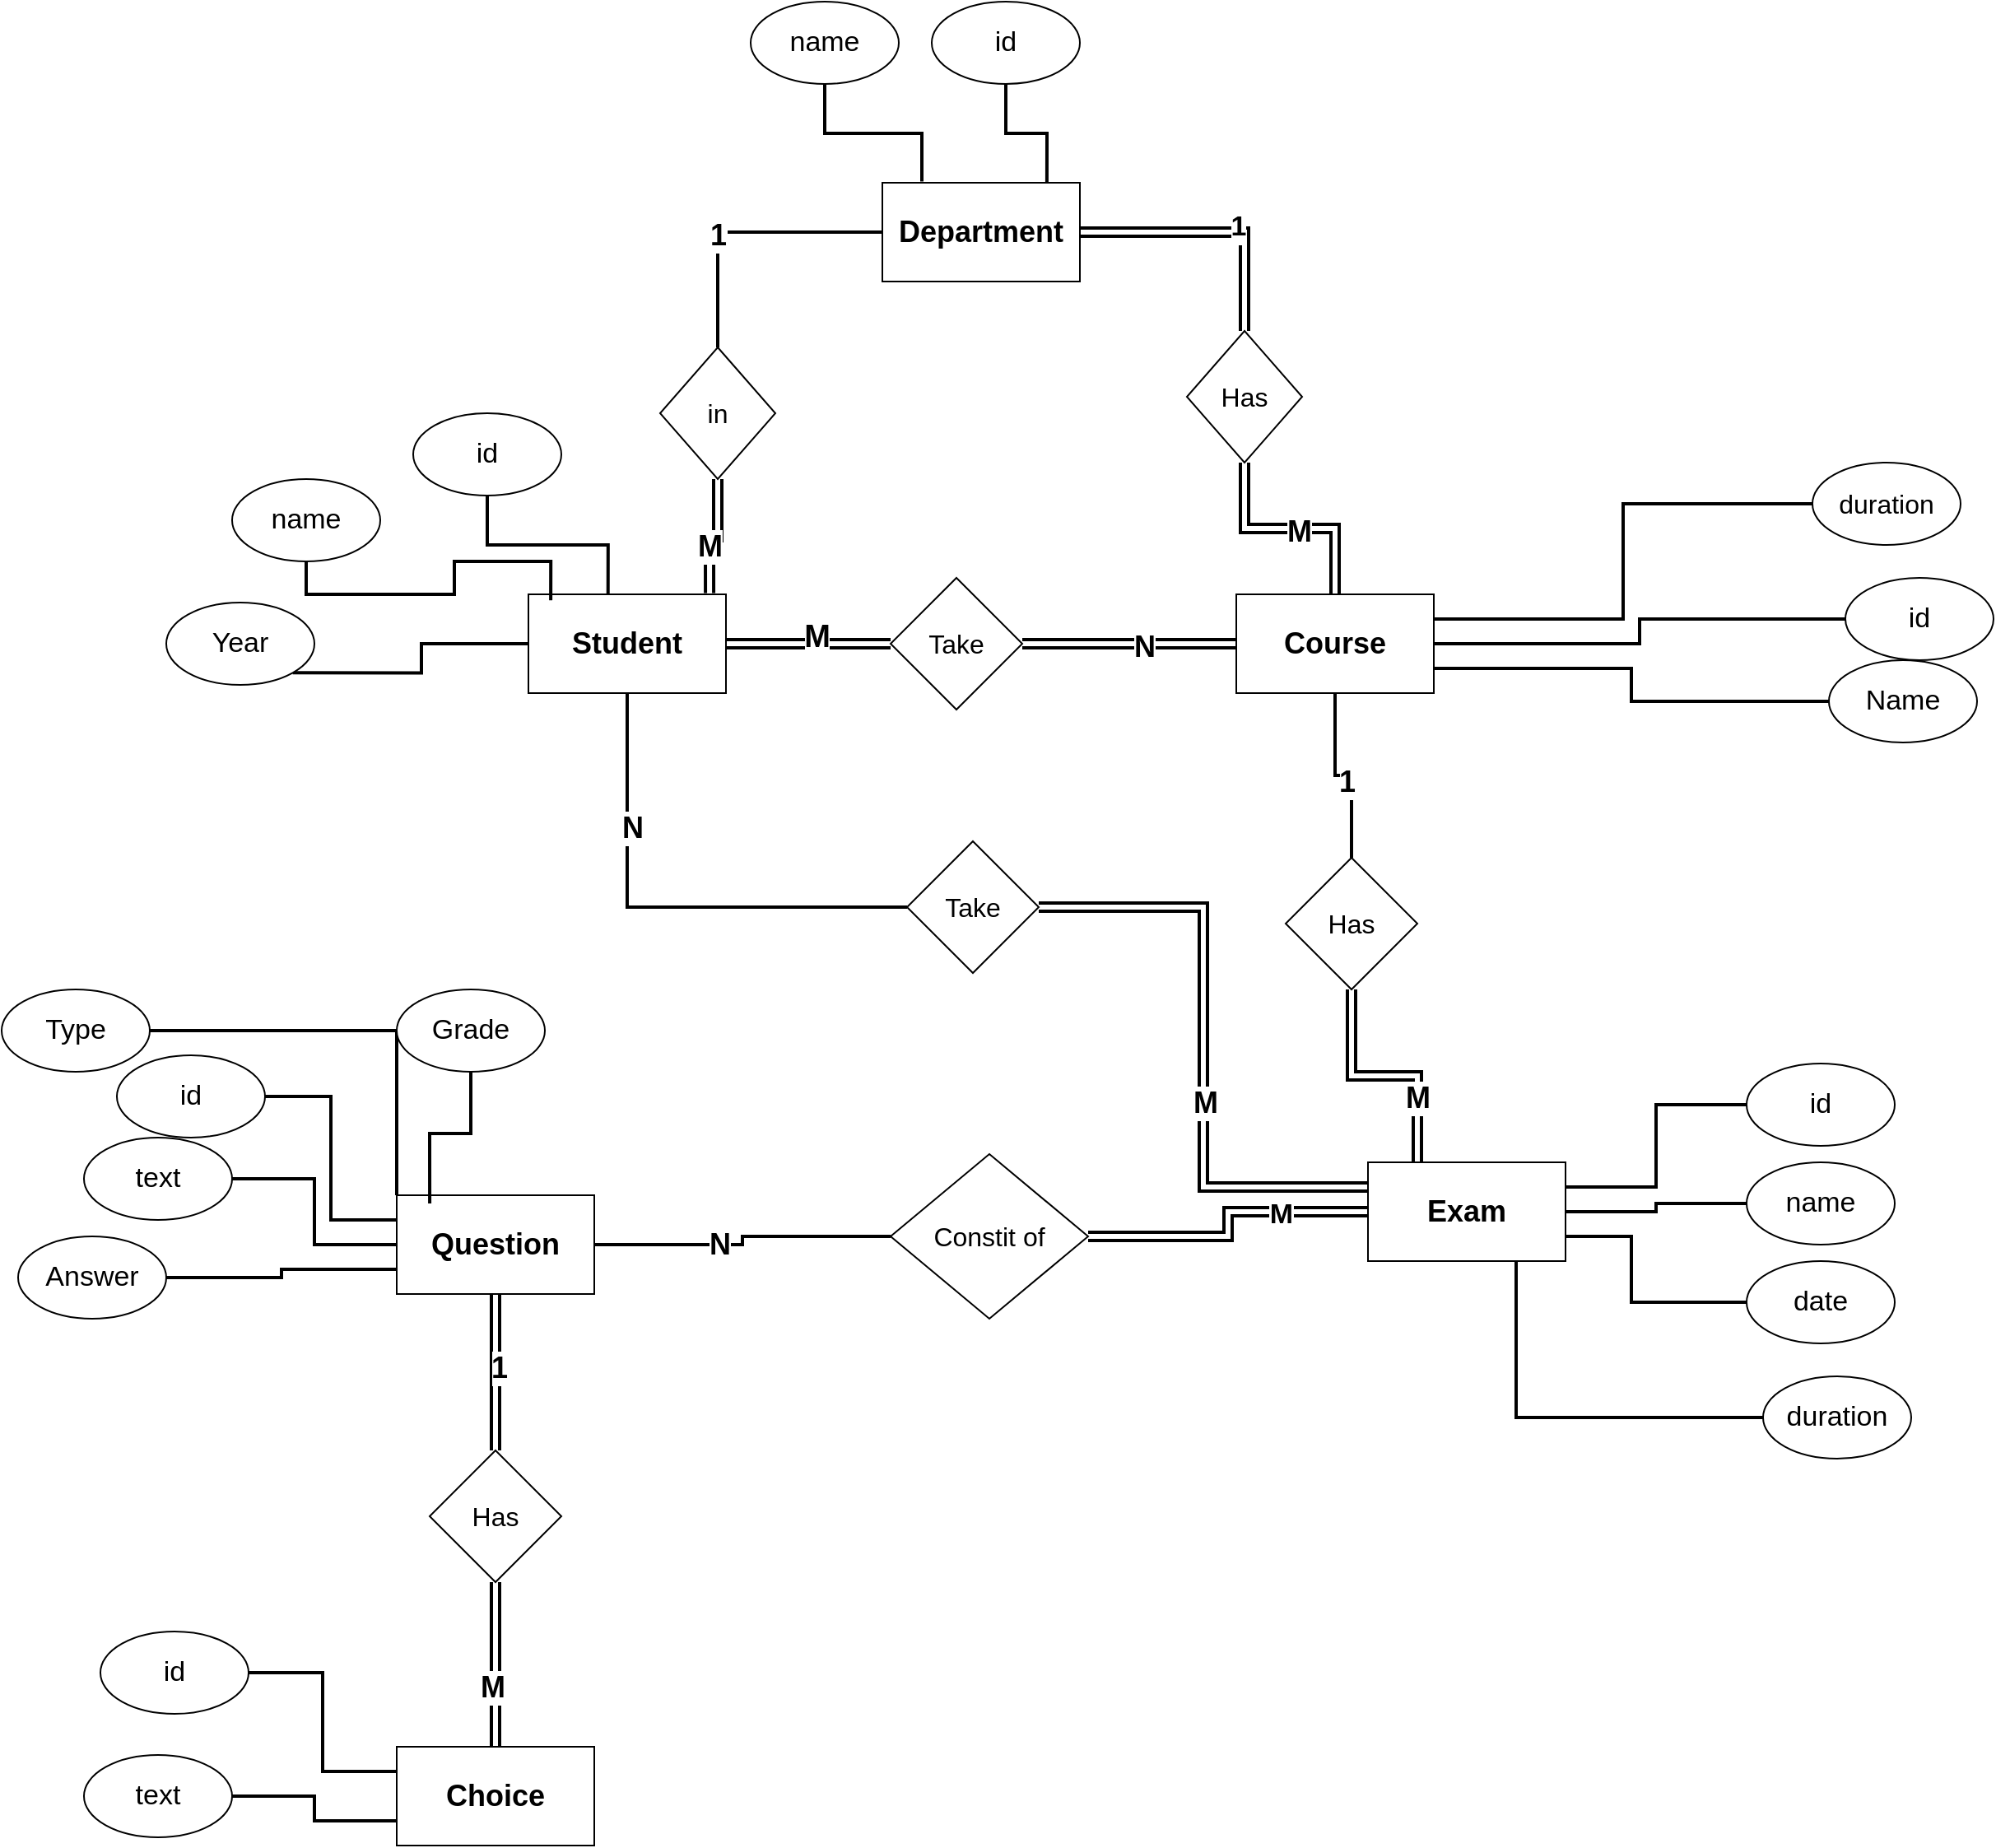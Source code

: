<mxfile version="26.0.16">
  <diagram name="Page-1" id="LDKgzouP7zjwD_X8Dtus">
    <mxGraphModel dx="2433" dy="1998" grid="1" gridSize="10" guides="1" tooltips="1" connect="1" arrows="1" fold="1" page="1" pageScale="1" pageWidth="850" pageHeight="1100" math="0" shadow="0">
      <root>
        <mxCell id="0" />
        <mxCell id="1" parent="0" />
        <mxCell id="oQfhdhh2bDpDLfZhzVHw-1" value="&lt;font style=&quot;font-size: 18px;&quot;&gt;&lt;b&gt;Student&lt;/b&gt;&lt;/font&gt;" style="rounded=0;whiteSpace=wrap;html=1;" vertex="1" parent="1">
          <mxGeometry x="90" y="50" width="120" height="60" as="geometry" />
        </mxCell>
        <mxCell id="oQfhdhh2bDpDLfZhzVHw-2" value="&lt;b&gt;&lt;font style=&quot;font-size: 18px;&quot;&gt;Course&lt;/font&gt;&lt;/b&gt;" style="rounded=0;whiteSpace=wrap;html=1;" vertex="1" parent="1">
          <mxGeometry x="520" y="50" width="120" height="60" as="geometry" />
        </mxCell>
        <mxCell id="oQfhdhh2bDpDLfZhzVHw-4" value="&lt;font style=&quot;font-size: 17px;&quot;&gt;name&lt;/font&gt;" style="ellipse;whiteSpace=wrap;html=1;" vertex="1" parent="1">
          <mxGeometry x="-90" y="-20" width="90" height="50" as="geometry" />
        </mxCell>
        <mxCell id="oQfhdhh2bDpDLfZhzVHw-7" value="&lt;font style=&quot;font-size: 17px;&quot;&gt;id&lt;/font&gt;" style="ellipse;whiteSpace=wrap;html=1;" vertex="1" parent="1">
          <mxGeometry x="20" y="-60" width="90" height="50" as="geometry" />
        </mxCell>
        <mxCell id="oQfhdhh2bDpDLfZhzVHw-8" style="edgeStyle=orthogonalEdgeStyle;rounded=0;orthogonalLoop=1;jettySize=auto;html=1;exitX=0.5;exitY=1;exitDx=0;exitDy=0;entryX=0.403;entryY=0;entryDx=0;entryDy=0;entryPerimeter=0;endArrow=none;startFill=0;strokeWidth=2;" edge="1" parent="1" source="oQfhdhh2bDpDLfZhzVHw-7" target="oQfhdhh2bDpDLfZhzVHw-1">
          <mxGeometry relative="1" as="geometry" />
        </mxCell>
        <mxCell id="oQfhdhh2bDpDLfZhzVHw-11" style="edgeStyle=orthogonalEdgeStyle;rounded=0;orthogonalLoop=1;jettySize=auto;html=1;exitX=0.5;exitY=1;exitDx=0;exitDy=0;entryX=0.113;entryY=0.06;entryDx=0;entryDy=0;entryPerimeter=0;endArrow=none;startFill=0;strokeWidth=2;" edge="1" parent="1" source="oQfhdhh2bDpDLfZhzVHw-4" target="oQfhdhh2bDpDLfZhzVHw-1">
          <mxGeometry relative="1" as="geometry" />
        </mxCell>
        <mxCell id="oQfhdhh2bDpDLfZhzVHw-13" style="edgeStyle=orthogonalEdgeStyle;rounded=0;orthogonalLoop=1;jettySize=auto;html=1;exitX=1;exitY=1;exitDx=0;exitDy=0;entryX=0;entryY=0.5;entryDx=0;entryDy=0;endArrow=none;startFill=0;strokeWidth=2;" edge="1" parent="1" source="oQfhdhh2bDpDLfZhzVHw-12" target="oQfhdhh2bDpDLfZhzVHw-1">
          <mxGeometry relative="1" as="geometry" />
        </mxCell>
        <mxCell id="oQfhdhh2bDpDLfZhzVHw-12" value="&lt;font style=&quot;font-size: 17px;&quot;&gt;Year&lt;/font&gt;" style="ellipse;whiteSpace=wrap;html=1;" vertex="1" parent="1">
          <mxGeometry x="-130" y="55" width="90" height="50" as="geometry" />
        </mxCell>
        <mxCell id="oQfhdhh2bDpDLfZhzVHw-71" style="edgeStyle=orthogonalEdgeStyle;rounded=0;orthogonalLoop=1;jettySize=auto;html=1;exitX=0;exitY=0.5;exitDx=0;exitDy=0;entryX=1;entryY=0.5;entryDx=0;entryDy=0;endArrow=none;startFill=0;strokeWidth=2;" edge="1" parent="1" source="oQfhdhh2bDpDLfZhzVHw-15" target="oQfhdhh2bDpDLfZhzVHw-2">
          <mxGeometry relative="1" as="geometry" />
        </mxCell>
        <mxCell id="oQfhdhh2bDpDLfZhzVHw-15" value="&lt;font style=&quot;font-size: 17px;&quot;&gt;id&lt;/font&gt;" style="ellipse;whiteSpace=wrap;html=1;" vertex="1" parent="1">
          <mxGeometry x="890" y="40" width="90" height="50" as="geometry" />
        </mxCell>
        <mxCell id="oQfhdhh2bDpDLfZhzVHw-72" style="edgeStyle=orthogonalEdgeStyle;rounded=0;orthogonalLoop=1;jettySize=auto;html=1;exitX=0;exitY=0.5;exitDx=0;exitDy=0;entryX=1;entryY=0.75;entryDx=0;entryDy=0;endArrow=none;startFill=0;strokeWidth=2;" edge="1" parent="1" source="oQfhdhh2bDpDLfZhzVHw-17" target="oQfhdhh2bDpDLfZhzVHw-2">
          <mxGeometry relative="1" as="geometry" />
        </mxCell>
        <mxCell id="oQfhdhh2bDpDLfZhzVHw-17" value="&lt;font style=&quot;font-size: 17px;&quot;&gt;Name&lt;/font&gt;" style="ellipse;whiteSpace=wrap;html=1;" vertex="1" parent="1">
          <mxGeometry x="880" y="90" width="90" height="50" as="geometry" />
        </mxCell>
        <mxCell id="oQfhdhh2bDpDLfZhzVHw-70" style="edgeStyle=orthogonalEdgeStyle;rounded=0;orthogonalLoop=1;jettySize=auto;html=1;exitX=0;exitY=0.5;exitDx=0;exitDy=0;entryX=1;entryY=0.25;entryDx=0;entryDy=0;endArrow=none;startFill=0;strokeWidth=2;" edge="1" parent="1" source="oQfhdhh2bDpDLfZhzVHw-19" target="oQfhdhh2bDpDLfZhzVHw-2">
          <mxGeometry relative="1" as="geometry" />
        </mxCell>
        <mxCell id="oQfhdhh2bDpDLfZhzVHw-19" value="&lt;font style=&quot;font-size: 16px;&quot;&gt;duration&lt;/font&gt;" style="ellipse;whiteSpace=wrap;html=1;" vertex="1" parent="1">
          <mxGeometry x="870" y="-30" width="90" height="50" as="geometry" />
        </mxCell>
        <mxCell id="oQfhdhh2bDpDLfZhzVHw-22" value="&lt;font style=&quot;font-size: 18px;&quot;&gt;&lt;b&gt;Department&lt;/b&gt;&lt;/font&gt;" style="rounded=0;whiteSpace=wrap;html=1;" vertex="1" parent="1">
          <mxGeometry x="305" y="-200" width="120" height="60" as="geometry" />
        </mxCell>
        <mxCell id="oQfhdhh2bDpDLfZhzVHw-23" value="&lt;font style=&quot;font-size: 17px;&quot;&gt;id&lt;/font&gt;" style="ellipse;whiteSpace=wrap;html=1;" vertex="1" parent="1">
          <mxGeometry x="335" y="-310" width="90" height="50" as="geometry" />
        </mxCell>
        <mxCell id="oQfhdhh2bDpDLfZhzVHw-24" value="&lt;font style=&quot;font-size: 17px;&quot;&gt;name&lt;/font&gt;" style="ellipse;whiteSpace=wrap;html=1;" vertex="1" parent="1">
          <mxGeometry x="225" y="-310" width="90" height="50" as="geometry" />
        </mxCell>
        <mxCell id="oQfhdhh2bDpDLfZhzVHw-25" style="edgeStyle=orthogonalEdgeStyle;rounded=0;orthogonalLoop=1;jettySize=auto;html=1;exitX=0.5;exitY=1;exitDx=0;exitDy=0;entryX=0.833;entryY=0;entryDx=0;entryDy=0;entryPerimeter=0;endArrow=none;startFill=0;strokeWidth=2;" edge="1" parent="1" source="oQfhdhh2bDpDLfZhzVHw-23" target="oQfhdhh2bDpDLfZhzVHw-22">
          <mxGeometry relative="1" as="geometry" />
        </mxCell>
        <mxCell id="oQfhdhh2bDpDLfZhzVHw-26" style="edgeStyle=orthogonalEdgeStyle;rounded=0;orthogonalLoop=1;jettySize=auto;html=1;exitX=0.5;exitY=1;exitDx=0;exitDy=0;entryX=0.2;entryY=-0.013;entryDx=0;entryDy=0;entryPerimeter=0;strokeWidth=2;endArrow=none;startFill=0;" edge="1" parent="1" source="oQfhdhh2bDpDLfZhzVHw-24" target="oQfhdhh2bDpDLfZhzVHw-22">
          <mxGeometry relative="1" as="geometry" />
        </mxCell>
        <mxCell id="oQfhdhh2bDpDLfZhzVHw-29" style="edgeStyle=orthogonalEdgeStyle;rounded=0;orthogonalLoop=1;jettySize=auto;html=1;exitX=0.5;exitY=0;exitDx=0;exitDy=0;entryX=0;entryY=0.5;entryDx=0;entryDy=0;endArrow=none;startFill=0;strokeWidth=2;" edge="1" parent="1" source="oQfhdhh2bDpDLfZhzVHw-27" target="oQfhdhh2bDpDLfZhzVHw-22">
          <mxGeometry relative="1" as="geometry" />
        </mxCell>
        <mxCell id="oQfhdhh2bDpDLfZhzVHw-94" value="1" style="edgeLabel;html=1;align=center;verticalAlign=middle;resizable=0;points=[];fontSize=18;fontStyle=1" vertex="1" connectable="0" parent="oQfhdhh2bDpDLfZhzVHw-29">
          <mxGeometry x="-0.203" relative="1" as="geometry">
            <mxPoint y="-1" as="offset" />
          </mxGeometry>
        </mxCell>
        <mxCell id="oQfhdhh2bDpDLfZhzVHw-27" value="&lt;font style=&quot;font-size: 16px;&quot;&gt;in&lt;/font&gt;" style="rhombus;whiteSpace=wrap;html=1;" vertex="1" parent="1">
          <mxGeometry x="170" y="-100" width="70" height="80" as="geometry" />
        </mxCell>
        <mxCell id="oQfhdhh2bDpDLfZhzVHw-31" style="edgeStyle=orthogonalEdgeStyle;rounded=0;orthogonalLoop=1;jettySize=auto;html=1;exitX=0;exitY=0.5;exitDx=0;exitDy=0;entryX=1;entryY=0.5;entryDx=0;entryDy=0;shape=link;strokeWidth=2;" edge="1" parent="1" source="oQfhdhh2bDpDLfZhzVHw-30" target="oQfhdhh2bDpDLfZhzVHw-1">
          <mxGeometry relative="1" as="geometry" />
        </mxCell>
        <mxCell id="oQfhdhh2bDpDLfZhzVHw-37" value="M" style="edgeLabel;html=1;align=center;verticalAlign=middle;resizable=0;points=[];fontSize=19;fontStyle=1" vertex="1" connectable="0" parent="oQfhdhh2bDpDLfZhzVHw-31">
          <mxGeometry x="-0.1" y="-4" relative="1" as="geometry">
            <mxPoint as="offset" />
          </mxGeometry>
        </mxCell>
        <mxCell id="oQfhdhh2bDpDLfZhzVHw-32" style="edgeStyle=orthogonalEdgeStyle;rounded=0;orthogonalLoop=1;jettySize=auto;html=1;exitX=1;exitY=0.5;exitDx=0;exitDy=0;shape=link;strokeWidth=2;" edge="1" parent="1" source="oQfhdhh2bDpDLfZhzVHw-30" target="oQfhdhh2bDpDLfZhzVHw-2">
          <mxGeometry relative="1" as="geometry">
            <Array as="points">
              <mxPoint x="460" y="80" />
              <mxPoint x="460" y="80" />
            </Array>
          </mxGeometry>
        </mxCell>
        <mxCell id="oQfhdhh2bDpDLfZhzVHw-95" value="N" style="edgeLabel;html=1;align=center;verticalAlign=middle;resizable=0;points=[];fontSize=18;fontStyle=1" vertex="1" connectable="0" parent="oQfhdhh2bDpDLfZhzVHw-32">
          <mxGeometry x="0.128" y="-2" relative="1" as="geometry">
            <mxPoint as="offset" />
          </mxGeometry>
        </mxCell>
        <mxCell id="oQfhdhh2bDpDLfZhzVHw-30" value="&lt;font style=&quot;font-size: 16px;&quot;&gt;Take&lt;/font&gt;" style="rhombus;whiteSpace=wrap;html=1;" vertex="1" parent="1">
          <mxGeometry x="310" y="40" width="80" height="80" as="geometry" />
        </mxCell>
        <mxCell id="oQfhdhh2bDpDLfZhzVHw-33" style="edgeStyle=orthogonalEdgeStyle;rounded=0;orthogonalLoop=1;jettySize=auto;html=1;exitX=0.5;exitY=1;exitDx=0;exitDy=0;entryX=0.917;entryY=-0.013;entryDx=0;entryDy=0;entryPerimeter=0;shape=link;strokeWidth=2;" edge="1" parent="1" source="oQfhdhh2bDpDLfZhzVHw-27" target="oQfhdhh2bDpDLfZhzVHw-1">
          <mxGeometry relative="1" as="geometry" />
        </mxCell>
        <mxCell id="oQfhdhh2bDpDLfZhzVHw-93" value="&lt;font style=&quot;font-size: 18px;&quot;&gt;M&lt;/font&gt;" style="edgeLabel;html=1;align=center;verticalAlign=middle;resizable=0;points=[];fontStyle=1" vertex="1" connectable="0" parent="oQfhdhh2bDpDLfZhzVHw-33">
          <mxGeometry x="0.243" relative="1" as="geometry">
            <mxPoint as="offset" />
          </mxGeometry>
        </mxCell>
        <mxCell id="oQfhdhh2bDpDLfZhzVHw-91" style="edgeStyle=orthogonalEdgeStyle;rounded=0;orthogonalLoop=1;jettySize=auto;html=1;exitX=0;exitY=0.5;exitDx=0;exitDy=0;entryX=1;entryY=0.5;entryDx=0;entryDy=0;strokeWidth=2;endArrow=none;startFill=0;shape=link;" edge="1" parent="1" source="oQfhdhh2bDpDLfZhzVHw-43" target="oQfhdhh2bDpDLfZhzVHw-90">
          <mxGeometry relative="1" as="geometry" />
        </mxCell>
        <mxCell id="oQfhdhh2bDpDLfZhzVHw-98" value="M" style="edgeLabel;html=1;align=center;verticalAlign=middle;resizable=0;points=[];fontSize=17;fontStyle=1" vertex="1" connectable="0" parent="oQfhdhh2bDpDLfZhzVHw-91">
          <mxGeometry x="-0.427" y="2" relative="1" as="geometry">
            <mxPoint as="offset" />
          </mxGeometry>
        </mxCell>
        <mxCell id="oQfhdhh2bDpDLfZhzVHw-43" value="&lt;b&gt;&lt;font style=&quot;font-size: 18px;&quot;&gt;Exam&lt;/font&gt;&lt;/b&gt;" style="rounded=0;whiteSpace=wrap;html=1;" vertex="1" parent="1">
          <mxGeometry x="600" y="395" width="120" height="60" as="geometry" />
        </mxCell>
        <mxCell id="oQfhdhh2bDpDLfZhzVHw-46" style="edgeStyle=orthogonalEdgeStyle;rounded=0;orthogonalLoop=1;jettySize=auto;html=1;exitX=0;exitY=0.5;exitDx=0;exitDy=0;entryX=1;entryY=0.25;entryDx=0;entryDy=0;endArrow=none;startFill=0;strokeWidth=2;" edge="1" parent="1" source="oQfhdhh2bDpDLfZhzVHw-44" target="oQfhdhh2bDpDLfZhzVHw-43">
          <mxGeometry relative="1" as="geometry" />
        </mxCell>
        <mxCell id="oQfhdhh2bDpDLfZhzVHw-44" value="&lt;font style=&quot;font-size: 17px;&quot;&gt;id&lt;/font&gt;" style="ellipse;whiteSpace=wrap;html=1;" vertex="1" parent="1">
          <mxGeometry x="830" y="335" width="90" height="50" as="geometry" />
        </mxCell>
        <mxCell id="oQfhdhh2bDpDLfZhzVHw-47" style="edgeStyle=orthogonalEdgeStyle;rounded=0;orthogonalLoop=1;jettySize=auto;html=1;exitX=0;exitY=0.5;exitDx=0;exitDy=0;entryX=1;entryY=0.5;entryDx=0;entryDy=0;strokeWidth=2;endArrow=none;startFill=0;" edge="1" parent="1" source="oQfhdhh2bDpDLfZhzVHw-45" target="oQfhdhh2bDpDLfZhzVHw-43">
          <mxGeometry relative="1" as="geometry" />
        </mxCell>
        <mxCell id="oQfhdhh2bDpDLfZhzVHw-45" value="&lt;span style=&quot;font-size: 17px;&quot;&gt;name&lt;/span&gt;" style="ellipse;whiteSpace=wrap;html=1;" vertex="1" parent="1">
          <mxGeometry x="830" y="395" width="90" height="50" as="geometry" />
        </mxCell>
        <mxCell id="oQfhdhh2bDpDLfZhzVHw-48" value="&lt;font style=&quot;font-size: 17px;&quot;&gt;date&lt;/font&gt;" style="ellipse;whiteSpace=wrap;html=1;" vertex="1" parent="1">
          <mxGeometry x="830" y="455" width="90" height="50" as="geometry" />
        </mxCell>
        <mxCell id="oQfhdhh2bDpDLfZhzVHw-49" style="edgeStyle=orthogonalEdgeStyle;rounded=0;orthogonalLoop=1;jettySize=auto;html=1;exitX=0;exitY=0.5;exitDx=0;exitDy=0;entryX=1;entryY=0.75;entryDx=0;entryDy=0;strokeWidth=2;endArrow=none;startFill=0;" edge="1" parent="1" source="oQfhdhh2bDpDLfZhzVHw-48" target="oQfhdhh2bDpDLfZhzVHw-43">
          <mxGeometry relative="1" as="geometry">
            <Array as="points">
              <mxPoint x="760" y="480" />
              <mxPoint x="760" y="440" />
            </Array>
          </mxGeometry>
        </mxCell>
        <mxCell id="oQfhdhh2bDpDLfZhzVHw-51" style="edgeStyle=orthogonalEdgeStyle;rounded=0;orthogonalLoop=1;jettySize=auto;html=1;exitX=0;exitY=0.5;exitDx=0;exitDy=0;entryX=0.75;entryY=1;entryDx=0;entryDy=0;strokeWidth=2;endArrow=none;startFill=0;" edge="1" parent="1" source="oQfhdhh2bDpDLfZhzVHw-50" target="oQfhdhh2bDpDLfZhzVHw-43">
          <mxGeometry relative="1" as="geometry" />
        </mxCell>
        <mxCell id="oQfhdhh2bDpDLfZhzVHw-50" value="&lt;font style=&quot;font-size: 17px;&quot;&gt;duration&lt;/font&gt;" style="ellipse;whiteSpace=wrap;html=1;" vertex="1" parent="1">
          <mxGeometry x="840" y="525" width="90" height="50" as="geometry" />
        </mxCell>
        <mxCell id="oQfhdhh2bDpDLfZhzVHw-53" value="&lt;b&gt;&lt;font style=&quot;font-size: 18px;&quot;&gt;Question&lt;/font&gt;&lt;/b&gt;" style="rounded=0;whiteSpace=wrap;html=1;" vertex="1" parent="1">
          <mxGeometry x="10" y="415" width="120" height="60" as="geometry" />
        </mxCell>
        <mxCell id="oQfhdhh2bDpDLfZhzVHw-54" value="&lt;b&gt;&lt;font style=&quot;font-size: 18px;&quot;&gt;Choice&lt;/font&gt;&lt;/b&gt;" style="rounded=0;whiteSpace=wrap;html=1;" vertex="1" parent="1">
          <mxGeometry x="10" y="750" width="120" height="60" as="geometry" />
        </mxCell>
        <mxCell id="oQfhdhh2bDpDLfZhzVHw-59" style="edgeStyle=orthogonalEdgeStyle;rounded=0;orthogonalLoop=1;jettySize=auto;html=1;exitX=1;exitY=0.5;exitDx=0;exitDy=0;entryX=0;entryY=0.25;entryDx=0;entryDy=0;endArrow=none;startFill=0;strokeWidth=2;" edge="1" parent="1" source="oQfhdhh2bDpDLfZhzVHw-55" target="oQfhdhh2bDpDLfZhzVHw-53">
          <mxGeometry relative="1" as="geometry" />
        </mxCell>
        <mxCell id="oQfhdhh2bDpDLfZhzVHw-55" value="&lt;font style=&quot;font-size: 17px;&quot;&gt;id&lt;/font&gt;" style="ellipse;whiteSpace=wrap;html=1;" vertex="1" parent="1">
          <mxGeometry x="-160" y="330" width="90" height="50" as="geometry" />
        </mxCell>
        <mxCell id="oQfhdhh2bDpDLfZhzVHw-58" style="edgeStyle=orthogonalEdgeStyle;rounded=0;orthogonalLoop=1;jettySize=auto;html=1;exitX=1;exitY=0.5;exitDx=0;exitDy=0;entryX=0;entryY=0.5;entryDx=0;entryDy=0;endArrow=none;startFill=0;strokeWidth=2;" edge="1" parent="1" source="oQfhdhh2bDpDLfZhzVHw-57" target="oQfhdhh2bDpDLfZhzVHw-53">
          <mxGeometry relative="1" as="geometry" />
        </mxCell>
        <mxCell id="oQfhdhh2bDpDLfZhzVHw-57" value="&lt;font style=&quot;font-size: 17px;&quot;&gt;text&lt;/font&gt;" style="ellipse;whiteSpace=wrap;html=1;" vertex="1" parent="1">
          <mxGeometry x="-180" y="380" width="90" height="50" as="geometry" />
        </mxCell>
        <mxCell id="oQfhdhh2bDpDLfZhzVHw-65" style="edgeStyle=orthogonalEdgeStyle;rounded=0;orthogonalLoop=1;jettySize=auto;html=1;exitX=1;exitY=0.5;exitDx=0;exitDy=0;entryX=0;entryY=0.75;entryDx=0;entryDy=0;endArrow=none;startFill=0;strokeWidth=2;" edge="1" parent="1" source="oQfhdhh2bDpDLfZhzVHw-60" target="oQfhdhh2bDpDLfZhzVHw-53">
          <mxGeometry relative="1" as="geometry" />
        </mxCell>
        <mxCell id="oQfhdhh2bDpDLfZhzVHw-60" value="&lt;font style=&quot;font-size: 17px;&quot;&gt;Answer&lt;/font&gt;" style="ellipse;whiteSpace=wrap;html=1;" vertex="1" parent="1">
          <mxGeometry x="-220" y="440" width="90" height="50" as="geometry" />
        </mxCell>
        <mxCell id="oQfhdhh2bDpDLfZhzVHw-66" style="edgeStyle=orthogonalEdgeStyle;rounded=0;orthogonalLoop=1;jettySize=auto;html=1;exitX=1;exitY=0.5;exitDx=0;exitDy=0;entryX=0;entryY=0;entryDx=0;entryDy=0;endArrow=none;startFill=0;strokeWidth=2;" edge="1" parent="1" source="oQfhdhh2bDpDLfZhzVHw-61" target="oQfhdhh2bDpDLfZhzVHw-53">
          <mxGeometry relative="1" as="geometry" />
        </mxCell>
        <mxCell id="oQfhdhh2bDpDLfZhzVHw-61" value="&lt;font style=&quot;font-size: 17px;&quot;&gt;Type&lt;/font&gt;" style="ellipse;whiteSpace=wrap;html=1;" vertex="1" parent="1">
          <mxGeometry x="-230" y="290" width="90" height="50" as="geometry" />
        </mxCell>
        <mxCell id="oQfhdhh2bDpDLfZhzVHw-62" value="&lt;font style=&quot;font-size: 17px;&quot;&gt;Grade&lt;/font&gt;" style="ellipse;whiteSpace=wrap;html=1;" vertex="1" parent="1">
          <mxGeometry x="10" y="290" width="90" height="50" as="geometry" />
        </mxCell>
        <mxCell id="oQfhdhh2bDpDLfZhzVHw-67" style="edgeStyle=orthogonalEdgeStyle;rounded=0;orthogonalLoop=1;jettySize=auto;html=1;exitX=0.5;exitY=1;exitDx=0;exitDy=0;entryX=0.167;entryY=0.083;entryDx=0;entryDy=0;entryPerimeter=0;endArrow=none;startFill=0;strokeWidth=2;" edge="1" parent="1" source="oQfhdhh2bDpDLfZhzVHw-62" target="oQfhdhh2bDpDLfZhzVHw-53">
          <mxGeometry relative="1" as="geometry" />
        </mxCell>
        <mxCell id="oQfhdhh2bDpDLfZhzVHw-75" style="edgeStyle=orthogonalEdgeStyle;rounded=0;orthogonalLoop=1;jettySize=auto;html=1;exitX=0.5;exitY=1;exitDx=0;exitDy=0;entryX=0.5;entryY=0;entryDx=0;entryDy=0;endArrow=none;startFill=0;strokeWidth=2;shape=link;" edge="1" parent="1" source="oQfhdhh2bDpDLfZhzVHw-68" target="oQfhdhh2bDpDLfZhzVHw-2">
          <mxGeometry relative="1" as="geometry" />
        </mxCell>
        <mxCell id="oQfhdhh2bDpDLfZhzVHw-96" value="M" style="edgeLabel;html=1;align=center;verticalAlign=middle;resizable=0;points=[];fontSize=18;fontStyle=1" vertex="1" connectable="0" parent="oQfhdhh2bDpDLfZhzVHw-75">
          <mxGeometry x="0.075" y="-2" relative="1" as="geometry">
            <mxPoint as="offset" />
          </mxGeometry>
        </mxCell>
        <mxCell id="oQfhdhh2bDpDLfZhzVHw-76" style="edgeStyle=orthogonalEdgeStyle;rounded=0;orthogonalLoop=1;jettySize=auto;html=1;exitX=0.5;exitY=0;exitDx=0;exitDy=0;entryX=1;entryY=0.5;entryDx=0;entryDy=0;endArrow=none;startFill=0;strokeWidth=2;shape=link;" edge="1" parent="1" source="oQfhdhh2bDpDLfZhzVHw-68" target="oQfhdhh2bDpDLfZhzVHw-22">
          <mxGeometry relative="1" as="geometry" />
        </mxCell>
        <mxCell id="oQfhdhh2bDpDLfZhzVHw-97" value="1" style="edgeLabel;html=1;align=center;verticalAlign=middle;resizable=0;points=[];fontStyle=1;fontSize=17;" vertex="1" connectable="0" parent="oQfhdhh2bDpDLfZhzVHw-76">
          <mxGeometry x="-0.193" y="-3" relative="1" as="geometry">
            <mxPoint as="offset" />
          </mxGeometry>
        </mxCell>
        <mxCell id="oQfhdhh2bDpDLfZhzVHw-68" value="&lt;span style=&quot;font-size: 16px;&quot;&gt;Has&lt;/span&gt;" style="rhombus;whiteSpace=wrap;html=1;" vertex="1" parent="1">
          <mxGeometry x="490" y="-110" width="70" height="80" as="geometry" />
        </mxCell>
        <mxCell id="oQfhdhh2bDpDLfZhzVHw-79" style="edgeStyle=orthogonalEdgeStyle;rounded=0;orthogonalLoop=1;jettySize=auto;html=1;exitX=1;exitY=0.5;exitDx=0;exitDy=0;entryX=0;entryY=0.25;entryDx=0;entryDy=0;endArrow=none;startFill=0;strokeWidth=2;" edge="1" parent="1" source="oQfhdhh2bDpDLfZhzVHw-78" target="oQfhdhh2bDpDLfZhzVHw-54">
          <mxGeometry relative="1" as="geometry" />
        </mxCell>
        <mxCell id="oQfhdhh2bDpDLfZhzVHw-78" value="&lt;font style=&quot;font-size: 17px;&quot;&gt;id&lt;/font&gt;" style="ellipse;whiteSpace=wrap;html=1;" vertex="1" parent="1">
          <mxGeometry x="-170" y="680" width="90" height="50" as="geometry" />
        </mxCell>
        <mxCell id="oQfhdhh2bDpDLfZhzVHw-84" style="edgeStyle=orthogonalEdgeStyle;rounded=0;orthogonalLoop=1;jettySize=auto;html=1;exitX=1;exitY=0.5;exitDx=0;exitDy=0;entryX=0;entryY=0.75;entryDx=0;entryDy=0;endArrow=none;startFill=0;strokeWidth=2;" edge="1" parent="1" source="oQfhdhh2bDpDLfZhzVHw-81" target="oQfhdhh2bDpDLfZhzVHw-54">
          <mxGeometry relative="1" as="geometry" />
        </mxCell>
        <mxCell id="oQfhdhh2bDpDLfZhzVHw-81" value="&lt;font style=&quot;font-size: 17px;&quot;&gt;text&lt;/font&gt;" style="ellipse;whiteSpace=wrap;html=1;" vertex="1" parent="1">
          <mxGeometry x="-180" y="755" width="90" height="50" as="geometry" />
        </mxCell>
        <mxCell id="oQfhdhh2bDpDLfZhzVHw-86" style="edgeStyle=orthogonalEdgeStyle;rounded=0;orthogonalLoop=1;jettySize=auto;html=1;exitX=0.5;exitY=0;exitDx=0;exitDy=0;endArrow=none;startFill=0;strokeWidth=2;shape=link;" edge="1" parent="1" source="oQfhdhh2bDpDLfZhzVHw-85" target="oQfhdhh2bDpDLfZhzVHw-53">
          <mxGeometry relative="1" as="geometry" />
        </mxCell>
        <mxCell id="oQfhdhh2bDpDLfZhzVHw-113" value="1" style="edgeLabel;html=1;align=center;verticalAlign=middle;resizable=0;points=[];fontSize=18;fontStyle=1" vertex="1" connectable="0" parent="oQfhdhh2bDpDLfZhzVHw-86">
          <mxGeometry x="0.032" y="-2" relative="1" as="geometry">
            <mxPoint y="-1" as="offset" />
          </mxGeometry>
        </mxCell>
        <mxCell id="oQfhdhh2bDpDLfZhzVHw-89" style="edgeStyle=orthogonalEdgeStyle;rounded=0;orthogonalLoop=1;jettySize=auto;html=1;exitX=0.5;exitY=1;exitDx=0;exitDy=0;entryX=0.5;entryY=0;entryDx=0;entryDy=0;strokeWidth=2;endArrow=none;startFill=0;shape=link;" edge="1" parent="1" source="oQfhdhh2bDpDLfZhzVHw-85" target="oQfhdhh2bDpDLfZhzVHw-54">
          <mxGeometry relative="1" as="geometry" />
        </mxCell>
        <mxCell id="oQfhdhh2bDpDLfZhzVHw-114" value="M" style="edgeLabel;html=1;align=center;verticalAlign=middle;resizable=0;points=[];fontSize=18;fontStyle=1" vertex="1" connectable="0" parent="oQfhdhh2bDpDLfZhzVHw-89">
          <mxGeometry x="0.287" y="-2" relative="1" as="geometry">
            <mxPoint y="-1" as="offset" />
          </mxGeometry>
        </mxCell>
        <mxCell id="oQfhdhh2bDpDLfZhzVHw-85" value="&lt;span style=&quot;font-size: 16px;&quot;&gt;Has&lt;/span&gt;" style="rhombus;whiteSpace=wrap;html=1;" vertex="1" parent="1">
          <mxGeometry x="30" y="570" width="80" height="80" as="geometry" />
        </mxCell>
        <mxCell id="oQfhdhh2bDpDLfZhzVHw-92" style="edgeStyle=orthogonalEdgeStyle;rounded=0;orthogonalLoop=1;jettySize=auto;html=1;exitX=0;exitY=0.5;exitDx=0;exitDy=0;endArrow=none;startFill=0;strokeWidth=2;" edge="1" parent="1" source="oQfhdhh2bDpDLfZhzVHw-90" target="oQfhdhh2bDpDLfZhzVHw-53">
          <mxGeometry relative="1" as="geometry" />
        </mxCell>
        <mxCell id="oQfhdhh2bDpDLfZhzVHw-99" value="N" style="edgeLabel;html=1;align=center;verticalAlign=middle;resizable=0;points=[];fontStyle=1;fontSize=18;" vertex="1" connectable="0" parent="oQfhdhh2bDpDLfZhzVHw-92">
          <mxGeometry x="0.245" y="6" relative="1" as="geometry">
            <mxPoint x="6" y="-6" as="offset" />
          </mxGeometry>
        </mxCell>
        <mxCell id="oQfhdhh2bDpDLfZhzVHw-90" value="&lt;font style=&quot;font-size: 16px;&quot;&gt;Constit of&lt;/font&gt;" style="rhombus;whiteSpace=wrap;html=1;" vertex="1" parent="1">
          <mxGeometry x="310" y="390" width="120" height="100" as="geometry" />
        </mxCell>
        <mxCell id="oQfhdhh2bDpDLfZhzVHw-101" style="edgeStyle=orthogonalEdgeStyle;rounded=0;orthogonalLoop=1;jettySize=auto;html=1;exitX=0.5;exitY=0;exitDx=0;exitDy=0;entryX=0.5;entryY=1;entryDx=0;entryDy=0;endArrow=none;startFill=0;strokeWidth=2;" edge="1" parent="1" source="oQfhdhh2bDpDLfZhzVHw-100" target="oQfhdhh2bDpDLfZhzVHw-2">
          <mxGeometry relative="1" as="geometry" />
        </mxCell>
        <mxCell id="oQfhdhh2bDpDLfZhzVHw-106" value="&lt;b&gt;&lt;font style=&quot;font-size: 18px;&quot;&gt;1&lt;/font&gt;&lt;/b&gt;" style="edgeLabel;html=1;align=center;verticalAlign=middle;resizable=0;points=[];" vertex="1" connectable="0" parent="oQfhdhh2bDpDLfZhzVHw-101">
          <mxGeometry x="-0.184" y="3" relative="1" as="geometry">
            <mxPoint y="-1" as="offset" />
          </mxGeometry>
        </mxCell>
        <mxCell id="oQfhdhh2bDpDLfZhzVHw-102" style="edgeStyle=orthogonalEdgeStyle;rounded=0;orthogonalLoop=1;jettySize=auto;html=1;exitX=0.5;exitY=1;exitDx=0;exitDy=0;entryX=0.25;entryY=0;entryDx=0;entryDy=0;endArrow=none;startFill=0;strokeWidth=2;shape=link;" edge="1" parent="1" source="oQfhdhh2bDpDLfZhzVHw-100" target="oQfhdhh2bDpDLfZhzVHw-43">
          <mxGeometry relative="1" as="geometry" />
        </mxCell>
        <mxCell id="oQfhdhh2bDpDLfZhzVHw-105" value="M" style="edgeLabel;html=1;align=center;verticalAlign=middle;resizable=0;points=[];fontSize=18;fontStyle=1" vertex="1" connectable="0" parent="oQfhdhh2bDpDLfZhzVHw-102">
          <mxGeometry x="0.47" relative="1" as="geometry">
            <mxPoint y="-1" as="offset" />
          </mxGeometry>
        </mxCell>
        <mxCell id="oQfhdhh2bDpDLfZhzVHw-100" value="&lt;font style=&quot;font-size: 16px;&quot;&gt;Has&lt;/font&gt;" style="rhombus;whiteSpace=wrap;html=1;" vertex="1" parent="1">
          <mxGeometry x="550" y="210" width="80" height="80" as="geometry" />
        </mxCell>
        <mxCell id="oQfhdhh2bDpDLfZhzVHw-108" style="edgeStyle=orthogonalEdgeStyle;rounded=0;orthogonalLoop=1;jettySize=auto;html=1;exitX=1;exitY=0.5;exitDx=0;exitDy=0;entryX=0;entryY=0.25;entryDx=0;entryDy=0;endArrow=none;startFill=0;strokeWidth=2;shape=link;" edge="1" parent="1" source="oQfhdhh2bDpDLfZhzVHw-107" target="oQfhdhh2bDpDLfZhzVHw-43">
          <mxGeometry relative="1" as="geometry" />
        </mxCell>
        <mxCell id="oQfhdhh2bDpDLfZhzVHw-110" value="M" style="edgeLabel;html=1;align=center;verticalAlign=middle;resizable=0;points=[];fontSize=18;fontStyle=1" vertex="1" connectable="0" parent="oQfhdhh2bDpDLfZhzVHw-108">
          <mxGeometry x="0.177" y="1" relative="1" as="geometry">
            <mxPoint y="1" as="offset" />
          </mxGeometry>
        </mxCell>
        <mxCell id="oQfhdhh2bDpDLfZhzVHw-109" style="edgeStyle=orthogonalEdgeStyle;rounded=0;orthogonalLoop=1;jettySize=auto;html=1;exitX=0;exitY=0.5;exitDx=0;exitDy=0;endArrow=none;startFill=0;strokeWidth=2;" edge="1" parent="1" source="oQfhdhh2bDpDLfZhzVHw-107" target="oQfhdhh2bDpDLfZhzVHw-1">
          <mxGeometry relative="1" as="geometry" />
        </mxCell>
        <mxCell id="oQfhdhh2bDpDLfZhzVHw-112" value="N" style="edgeLabel;html=1;align=center;verticalAlign=middle;resizable=0;points=[];fontSize=18;fontStyle=1" vertex="1" connectable="0" parent="oQfhdhh2bDpDLfZhzVHw-109">
          <mxGeometry x="0.463" y="-3" relative="1" as="geometry">
            <mxPoint y="1" as="offset" />
          </mxGeometry>
        </mxCell>
        <mxCell id="oQfhdhh2bDpDLfZhzVHw-107" value="&lt;font style=&quot;font-size: 16px;&quot;&gt;Take&lt;/font&gt;" style="rhombus;whiteSpace=wrap;html=1;" vertex="1" parent="1">
          <mxGeometry x="320" y="200" width="80" height="80" as="geometry" />
        </mxCell>
      </root>
    </mxGraphModel>
  </diagram>
</mxfile>
